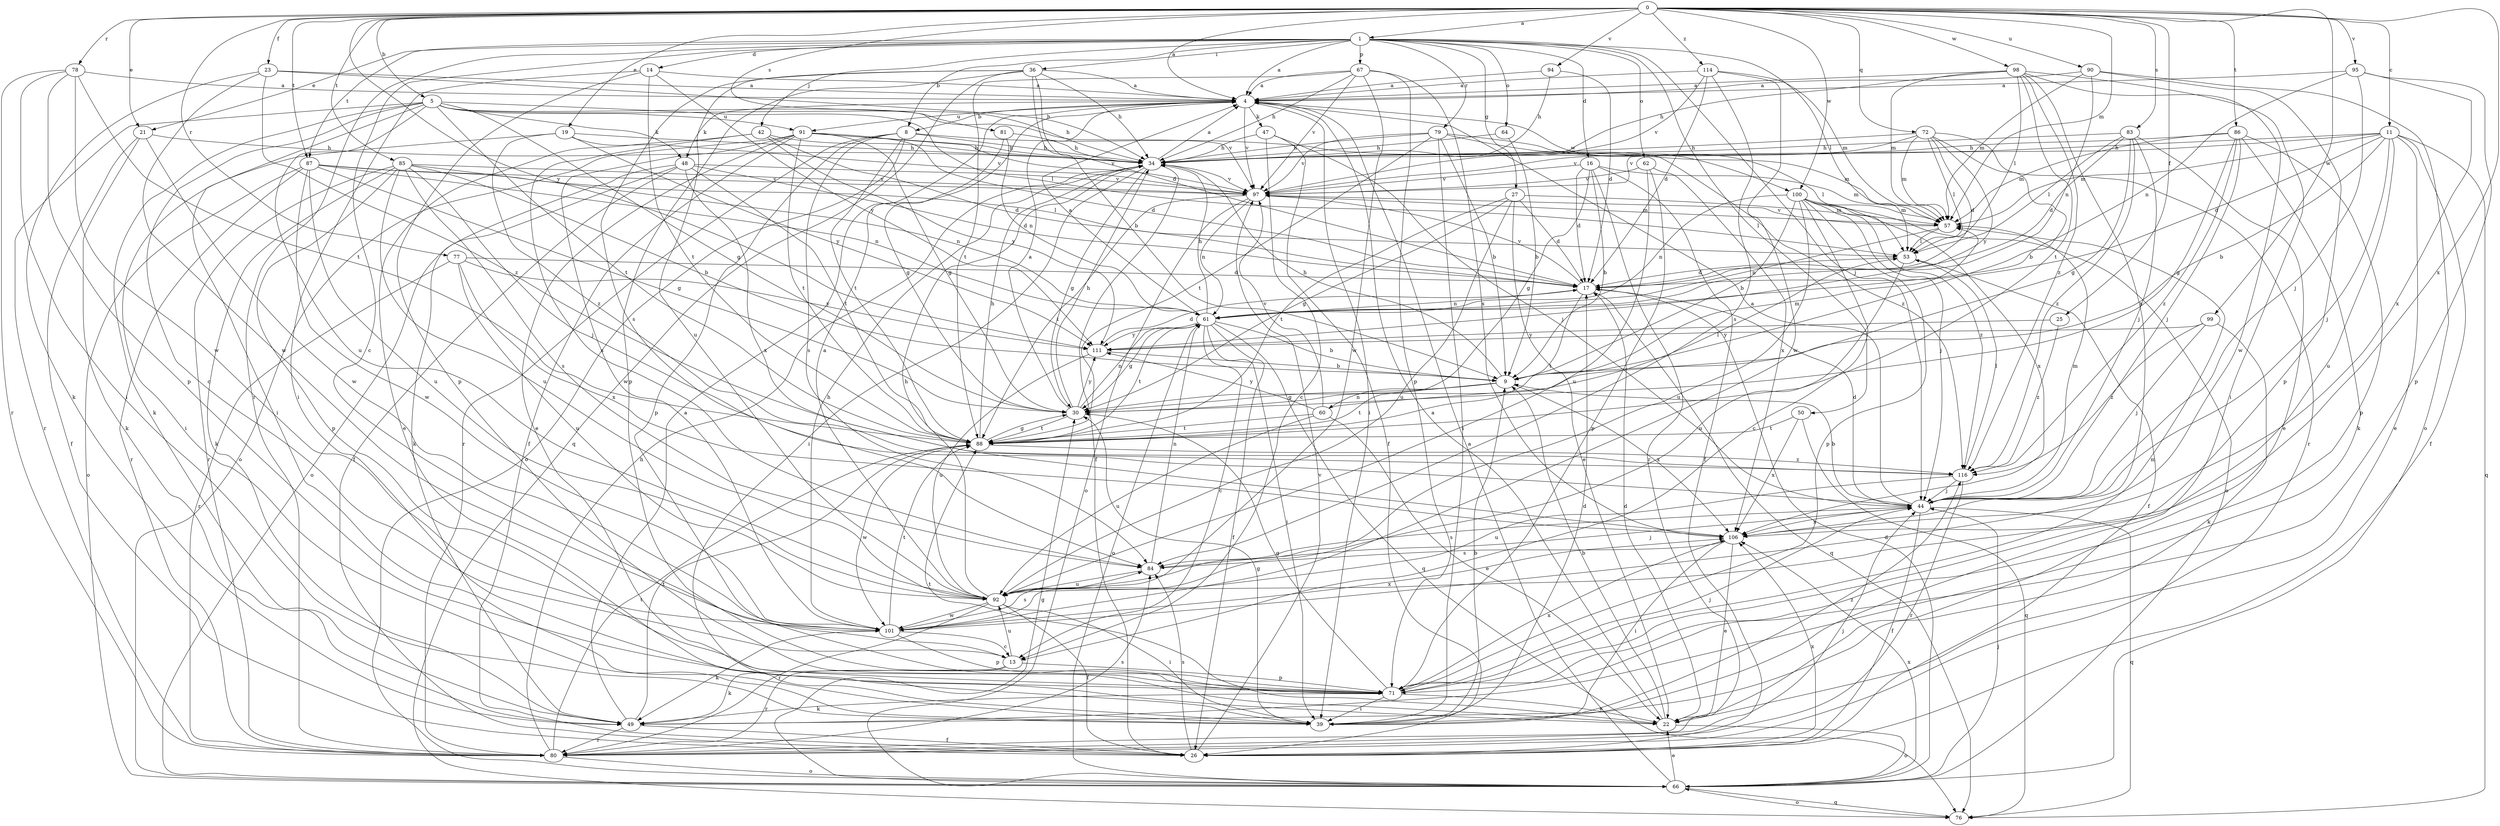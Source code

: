 strict digraph  {
0;
1;
4;
5;
8;
9;
11;
13;
14;
16;
17;
19;
21;
22;
23;
25;
26;
27;
30;
34;
36;
39;
42;
44;
47;
48;
49;
50;
53;
57;
60;
61;
62;
64;
66;
67;
71;
72;
76;
77;
78;
79;
80;
81;
83;
84;
85;
86;
87;
88;
90;
91;
92;
94;
95;
97;
98;
99;
100;
101;
106;
111;
114;
116;
0 -> 1  [label=a];
0 -> 4  [label=a];
0 -> 5  [label=b];
0 -> 11  [label=c];
0 -> 19  [label=e];
0 -> 21  [label=e];
0 -> 23  [label=f];
0 -> 25  [label=f];
0 -> 57  [label=m];
0 -> 72  [label=q];
0 -> 77  [label=r];
0 -> 78  [label=r];
0 -> 81  [label=s];
0 -> 83  [label=s];
0 -> 85  [label=t];
0 -> 86  [label=t];
0 -> 87  [label=t];
0 -> 90  [label=u];
0 -> 94  [label=v];
0 -> 95  [label=v];
0 -> 98  [label=w];
0 -> 99  [label=w];
0 -> 100  [label=w];
0 -> 106  [label=x];
0 -> 111  [label=y];
0 -> 114  [label=z];
1 -> 4  [label=a];
1 -> 8  [label=b];
1 -> 13  [label=c];
1 -> 14  [label=d];
1 -> 16  [label=d];
1 -> 21  [label=e];
1 -> 27  [label=g];
1 -> 36  [label=i];
1 -> 42  [label=j];
1 -> 44  [label=j];
1 -> 50  [label=l];
1 -> 53  [label=l];
1 -> 62  [label=o];
1 -> 64  [label=o];
1 -> 67  [label=p];
1 -> 79  [label=r];
1 -> 80  [label=r];
1 -> 87  [label=t];
4 -> 8  [label=b];
4 -> 39  [label=i];
4 -> 47  [label=k];
4 -> 48  [label=k];
4 -> 91  [label=u];
4 -> 97  [label=v];
4 -> 100  [label=w];
5 -> 13  [label=c];
5 -> 30  [label=g];
5 -> 34  [label=h];
5 -> 39  [label=i];
5 -> 48  [label=k];
5 -> 49  [label=k];
5 -> 53  [label=l];
5 -> 80  [label=r];
5 -> 88  [label=t];
5 -> 91  [label=u];
5 -> 92  [label=u];
5 -> 97  [label=v];
8 -> 34  [label=h];
8 -> 57  [label=m];
8 -> 66  [label=o];
8 -> 71  [label=p];
8 -> 80  [label=r];
8 -> 84  [label=s];
8 -> 88  [label=t];
9 -> 30  [label=g];
9 -> 34  [label=h];
9 -> 57  [label=m];
9 -> 60  [label=n];
9 -> 88  [label=t];
9 -> 106  [label=x];
11 -> 9  [label=b];
11 -> 17  [label=d];
11 -> 22  [label=e];
11 -> 26  [label=f];
11 -> 34  [label=h];
11 -> 44  [label=j];
11 -> 57  [label=m];
11 -> 76  [label=q];
11 -> 92  [label=u];
11 -> 97  [label=v];
13 -> 49  [label=k];
13 -> 71  [label=p];
13 -> 80  [label=r];
13 -> 92  [label=u];
14 -> 4  [label=a];
14 -> 39  [label=i];
14 -> 71  [label=p];
14 -> 88  [label=t];
14 -> 111  [label=y];
16 -> 9  [label=b];
16 -> 17  [label=d];
16 -> 26  [label=f];
16 -> 30  [label=g];
16 -> 57  [label=m];
16 -> 80  [label=r];
16 -> 97  [label=v];
17 -> 61  [label=n];
17 -> 76  [label=q];
17 -> 88  [label=t];
17 -> 97  [label=v];
19 -> 34  [label=h];
19 -> 39  [label=i];
19 -> 97  [label=v];
19 -> 111  [label=y];
19 -> 116  [label=z];
21 -> 26  [label=f];
21 -> 34  [label=h];
21 -> 49  [label=k];
21 -> 101  [label=w];
22 -> 4  [label=a];
22 -> 9  [label=b];
22 -> 17  [label=d];
22 -> 66  [label=o];
22 -> 88  [label=t];
23 -> 4  [label=a];
23 -> 34  [label=h];
23 -> 49  [label=k];
23 -> 101  [label=w];
23 -> 116  [label=z];
25 -> 111  [label=y];
25 -> 116  [label=z];
26 -> 84  [label=s];
26 -> 97  [label=v];
26 -> 106  [label=x];
27 -> 17  [label=d];
27 -> 22  [label=e];
27 -> 30  [label=g];
27 -> 57  [label=m];
27 -> 88  [label=t];
27 -> 92  [label=u];
30 -> 4  [label=a];
30 -> 34  [label=h];
30 -> 61  [label=n];
30 -> 88  [label=t];
30 -> 111  [label=y];
34 -> 4  [label=a];
34 -> 26  [label=f];
34 -> 30  [label=g];
34 -> 39  [label=i];
34 -> 97  [label=v];
36 -> 4  [label=a];
36 -> 9  [label=b];
36 -> 17  [label=d];
36 -> 34  [label=h];
36 -> 71  [label=p];
36 -> 76  [label=q];
36 -> 84  [label=s];
36 -> 92  [label=u];
39 -> 9  [label=b];
39 -> 17  [label=d];
39 -> 30  [label=g];
39 -> 116  [label=z];
42 -> 17  [label=d];
42 -> 22  [label=e];
42 -> 34  [label=h];
42 -> 84  [label=s];
42 -> 111  [label=y];
44 -> 4  [label=a];
44 -> 9  [label=b];
44 -> 17  [label=d];
44 -> 26  [label=f];
44 -> 57  [label=m];
44 -> 76  [label=q];
44 -> 84  [label=s];
44 -> 106  [label=x];
47 -> 13  [label=c];
47 -> 26  [label=f];
47 -> 34  [label=h];
47 -> 44  [label=j];
48 -> 17  [label=d];
48 -> 26  [label=f];
48 -> 49  [label=k];
48 -> 66  [label=o];
48 -> 88  [label=t];
48 -> 97  [label=v];
48 -> 106  [label=x];
49 -> 4  [label=a];
49 -> 26  [label=f];
49 -> 80  [label=r];
49 -> 88  [label=t];
50 -> 76  [label=q];
50 -> 88  [label=t];
50 -> 106  [label=x];
53 -> 17  [label=d];
53 -> 26  [label=f];
53 -> 92  [label=u];
57 -> 53  [label=l];
57 -> 61  [label=n];
57 -> 97  [label=v];
60 -> 22  [label=e];
60 -> 53  [label=l];
60 -> 88  [label=t];
60 -> 92  [label=u];
60 -> 97  [label=v];
60 -> 111  [label=y];
61 -> 4  [label=a];
61 -> 9  [label=b];
61 -> 13  [label=c];
61 -> 26  [label=f];
61 -> 30  [label=g];
61 -> 34  [label=h];
61 -> 39  [label=i];
61 -> 66  [label=o];
61 -> 76  [label=q];
61 -> 88  [label=t];
61 -> 111  [label=y];
62 -> 71  [label=p];
62 -> 92  [label=u];
62 -> 97  [label=v];
62 -> 106  [label=x];
64 -> 9  [label=b];
64 -> 34  [label=h];
66 -> 4  [label=a];
66 -> 17  [label=d];
66 -> 22  [label=e];
66 -> 30  [label=g];
66 -> 44  [label=j];
66 -> 76  [label=q];
66 -> 106  [label=x];
67 -> 4  [label=a];
67 -> 34  [label=h];
67 -> 71  [label=p];
67 -> 88  [label=t];
67 -> 97  [label=v];
67 -> 101  [label=w];
67 -> 106  [label=x];
71 -> 22  [label=e];
71 -> 30  [label=g];
71 -> 39  [label=i];
71 -> 44  [label=j];
71 -> 49  [label=k];
71 -> 57  [label=m];
71 -> 106  [label=x];
72 -> 9  [label=b];
72 -> 17  [label=d];
72 -> 34  [label=h];
72 -> 53  [label=l];
72 -> 57  [label=m];
72 -> 80  [label=r];
72 -> 97  [label=v];
72 -> 111  [label=y];
76 -> 66  [label=o];
77 -> 17  [label=d];
77 -> 80  [label=r];
77 -> 92  [label=u];
77 -> 106  [label=x];
77 -> 111  [label=y];
78 -> 4  [label=a];
78 -> 39  [label=i];
78 -> 71  [label=p];
78 -> 80  [label=r];
78 -> 88  [label=t];
78 -> 101  [label=w];
79 -> 9  [label=b];
79 -> 34  [label=h];
79 -> 39  [label=i];
79 -> 53  [label=l];
79 -> 88  [label=t];
79 -> 97  [label=v];
79 -> 116  [label=z];
80 -> 34  [label=h];
80 -> 44  [label=j];
80 -> 66  [label=o];
80 -> 84  [label=s];
80 -> 88  [label=t];
81 -> 30  [label=g];
81 -> 34  [label=h];
81 -> 61  [label=n];
83 -> 17  [label=d];
83 -> 22  [label=e];
83 -> 30  [label=g];
83 -> 34  [label=h];
83 -> 44  [label=j];
83 -> 53  [label=l];
83 -> 116  [label=z];
84 -> 44  [label=j];
84 -> 61  [label=n];
84 -> 92  [label=u];
85 -> 9  [label=b];
85 -> 44  [label=j];
85 -> 49  [label=k];
85 -> 61  [label=n];
85 -> 71  [label=p];
85 -> 80  [label=r];
85 -> 84  [label=s];
85 -> 92  [label=u];
85 -> 97  [label=v];
86 -> 30  [label=g];
86 -> 34  [label=h];
86 -> 44  [label=j];
86 -> 49  [label=k];
86 -> 57  [label=m];
86 -> 71  [label=p];
86 -> 116  [label=z];
87 -> 30  [label=g];
87 -> 53  [label=l];
87 -> 61  [label=n];
87 -> 66  [label=o];
87 -> 80  [label=r];
87 -> 92  [label=u];
87 -> 97  [label=v];
87 -> 101  [label=w];
88 -> 30  [label=g];
88 -> 34  [label=h];
88 -> 101  [label=w];
88 -> 116  [label=z];
90 -> 4  [label=a];
90 -> 57  [label=m];
90 -> 61  [label=n];
90 -> 66  [label=o];
90 -> 71  [label=p];
91 -> 17  [label=d];
91 -> 22  [label=e];
91 -> 26  [label=f];
91 -> 30  [label=g];
91 -> 34  [label=h];
91 -> 66  [label=o];
91 -> 88  [label=t];
91 -> 97  [label=v];
91 -> 101  [label=w];
92 -> 4  [label=a];
92 -> 26  [label=f];
92 -> 34  [label=h];
92 -> 39  [label=i];
92 -> 80  [label=r];
92 -> 101  [label=w];
94 -> 4  [label=a];
94 -> 17  [label=d];
94 -> 34  [label=h];
95 -> 4  [label=a];
95 -> 44  [label=j];
95 -> 61  [label=n];
95 -> 71  [label=p];
95 -> 106  [label=x];
97 -> 57  [label=m];
97 -> 61  [label=n];
97 -> 66  [label=o];
97 -> 88  [label=t];
98 -> 4  [label=a];
98 -> 34  [label=h];
98 -> 39  [label=i];
98 -> 53  [label=l];
98 -> 57  [label=m];
98 -> 88  [label=t];
98 -> 101  [label=w];
98 -> 106  [label=x];
98 -> 116  [label=z];
99 -> 44  [label=j];
99 -> 49  [label=k];
99 -> 111  [label=y];
99 -> 116  [label=z];
100 -> 9  [label=b];
100 -> 13  [label=c];
100 -> 44  [label=j];
100 -> 57  [label=m];
100 -> 61  [label=n];
100 -> 66  [label=o];
100 -> 71  [label=p];
100 -> 92  [label=u];
100 -> 106  [label=x];
100 -> 116  [label=z];
101 -> 13  [label=c];
101 -> 34  [label=h];
101 -> 49  [label=k];
101 -> 71  [label=p];
101 -> 84  [label=s];
101 -> 88  [label=t];
101 -> 106  [label=x];
106 -> 22  [label=e];
106 -> 39  [label=i];
106 -> 84  [label=s];
111 -> 9  [label=b];
111 -> 17  [label=d];
111 -> 92  [label=u];
114 -> 4  [label=a];
114 -> 17  [label=d];
114 -> 57  [label=m];
114 -> 84  [label=s];
114 -> 97  [label=v];
114 -> 101  [label=w];
116 -> 44  [label=j];
116 -> 53  [label=l];
116 -> 80  [label=r];
116 -> 92  [label=u];
}
